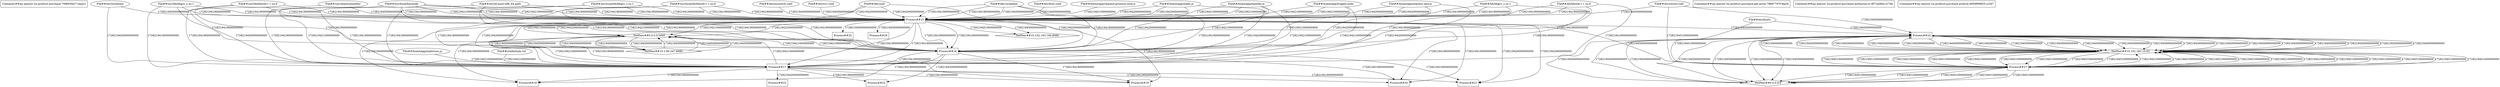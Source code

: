 digraph G {
"Container##zjy-alastor-2n-product-purchase-76f665fdc7-tmps2" [shape="box"];
"File##/dev/null" [shape="ellipse"];
"File##/dev/urandom" [shape="ellipse"];
"File##/etc/host.conf" [shape="ellipse"];
"File##/etc/hosts" [shape="ellipse"];
"File##/etc/ld-musl-x86_64.path" [shape="ellipse"];
"File##/etc/localtime" [shape="ellipse"];
"File##/etc/nsswitch.conf" [shape="ellipse"];
"File##/etc/resolv.conf" [shape="ellipse"];
"File##/etc/svc.conf" [shape="ellipse"];
"File##/home/app/express-new.js" [shape="ellipse"];
"File##/home/app/handler.js" [shape="ellipse"];
"File##/home/app/index.js" [shape="ellipse"];
"File##/home/app/request-promise-uuid.js" [shape="ellipse"];
"File##/home/app/trigger.node" [shape="ellipse"];
"File##/lib/libgcc_s.so.1" [shape="ellipse"];
"File##/lib/libstdc++.so.6" [shape="ellipse"];
"File##/usr/lib/libgcc_s.so.1" [shape="ellipse"];
"File##/usr/lib/libstdc++.so.6" [shape="ellipse"];
"File##/usr/local/bin/node" [shape="ellipse"];
"File##/usr/local/lib/libgcc_s.so.1" [shape="ellipse"];
"File##/usr/local/lib/libstdc++.so.6" [shape="ellipse"];
"File##/usr/share/zoneinfo/" [shape="ellipse"];
"NetPeer##0.0.0.0:0" [shape="diamond"];
"NetPeer##0.0.0.0:3000" [shape="diamond"];
"NetPeer##10.1.80.247:8080" [shape="diamond"];
"NetPeer##10.152.183.10:53" [shape="diamond"];
"NetPeer##10.152.183.194:8080" [shape="diamond"];
"Process##15" [shape="box"];
"Process##16" [shape="box"];
"Process##17" [shape="box"];
"Process##18" [shape="box"];
"Process##19" [shape="box"];
"Process##20" [shape="box"];
"Process##21" [shape="box"];
"Process##24" [shape="box"];
"Process##25" [shape="box"];
"Process##26" [shape="box"];
"Process##27" [shape="box"];
"File##/etc/ld-musl-x86_64.path" -> "Process##15" [label="1728219419000000000"];
"File##/lib/libstdc++.so.6" -> "Process##15" [label="1728219419000000000"];
"File##/usr/local/lib/libstdc++.so.6" -> "Process##15" [label="1728219419000000000"];
"File##/usr/lib/libstdc++.so.6" -> "Process##15" [label="1728219419000000000"];
"File##/lib/libgcc_s.so.1" -> "Process##15" [label="1728219419000000000"];
"File##/usr/local/lib/libgcc_s.so.1" -> "Process##15" [label="1728219419000000000"];
"File##/usr/lib/libgcc_s.so.1" -> "Process##15" [label="1728219419000000000"];
"Process##15" -> "Process##16" [label="1728219419000000000"];
"Process##15" -> "Process##17" [label="1728219419000000000"];
"Process##15" -> "Process##18" [label="1728219419000000000"];
"Process##15" -> "Process##19" [label="1728219419000000000"];
"Process##15" -> "Process##20" [label="1728219419000000000"];
"File##/usr/local/bin/node" -> "Process##15" [label="1728219419000000000"];
"File##/usr/local/bin/node" -> "Process##15" [label="1728219421000000000"];
"File##/dev/urandom" -> "Process##15" [label="1728219419000000000"];
"File##/dev/urandom" -> "Process##15" [label="1728219450000000000"];
"Process##15" -> "Process##21" [label="1728219420000000000"];
"File##/dev/null" -> "Process##15" [label="1728219420000000000"];
"File##/home/app/index.js" -> "Process##15" [label="1728219420000000000"];
"File##/home/app/express-new.js" -> "Process##15" [label="1728219420000000000"];
"File##/home/app/trigger.node" -> "Process##15" [label="1728219421000000000"];
"File##/home/app/handler.js" -> "Process##15" [label="1728219421000000000"];
"File##/home/app/request-promise-uuid.js" -> "Process##15" [label="1728219421000000000"];
"Process##15" -> "NetPeer##0.0.0.0:3000" [label="1728219422000000000"];
"NetPeer##0.0.0.0:3000" -> "Process##15" [label="1728219422000000000"];
"NetPeer##0.0.0.0:3000" -> "NetPeer##10.1.80.247:8080" [label="1728219450000000000"];
"NetPeer##0.0.0.0:3000" -> "NetPeer##10.1.80.247:8080" [label="1728219450000000000"];
"NetPeer##10.1.80.247:8080" -> "NetPeer##0.0.0.0:3000" [label="1728219450000000000"];
"NetPeer##10.1.80.247:8080" -> "NetPeer##0.0.0.0:3000" [label="1728219450000000000"];
"File##/etc/resolv.conf" -> "Process##15" [label="1728219450000000000"];
"File##/etc/nsswitch.conf" -> "Process##15" [label="1728219450000000000"];
"File##/etc/host.conf" -> "Process##15" [label="1728219450000000000"];
"File##/etc/svc.conf" -> "Process##15" [label="1728219450000000000"];
"Process##15" -> "Process##24" [label="1728219450000000000"];
"Process##15" -> "Process##25" [label="1728219450000000000"];
"Process##15" -> "Process##26" [label="1728219450000000000"];
"Process##15" -> "Process##27" [label="1728219450000000000"];
"Process##15" -> "NetPeer##10.152.183.194:8080" [label="1728219450000000000"];
"Process##15" -> "NetPeer##10.152.183.194:8080" [label="1728219451000000000"];
"File##/etc/localtime" -> "Process##15" [label="1728219450000000000"];
"File##/usr/share/zoneinfo/" -> "Process##15" [label="1728219450000000000"];
"File##/etc/hosts" -> "Process##24" [label="1728219450000000000"];
"File##/etc/resolv.conf" -> "Process##24" [label="1728219450000000000"];
"Process##24" -> "NetPeer##0.0.0.0:0" [label="1728219450000000000"];
"Process##24" -> "NetPeer##0.0.0.0:0" [label="1728219450000000000"];
"Process##24" -> "NetPeer##0.0.0.0:0" [label="1728219450000000000"];
"Process##24" -> "NetPeer##0.0.0.0:0" [label="1728219450000000000"];
"Process##24" -> "NetPeer##0.0.0.0:0" [label="1728219450000000000"];
"Process##24" -> "NetPeer##10.152.183.10:53" [label="1728219450000000000"];
"Process##24" -> "NetPeer##10.152.183.10:53" [label="1728219450000000000"];
"Process##24" -> "NetPeer##10.152.183.10:53" [label="1728219450000000000"];
"Process##24" -> "NetPeer##10.152.183.10:53" [label="1728219450000000000"];
"Process##24" -> "NetPeer##10.152.183.10:53" [label="1728219450000000000"];
"Process##24" -> "NetPeer##10.152.183.10:53" [label="1728219450000000000"];
"Process##24" -> "NetPeer##10.152.183.10:53" [label="1728219450000000000"];
"Process##24" -> "NetPeer##10.152.183.10:53" [label="1728219450000000000"];
"Process##24" -> "NetPeer##10.152.183.10:53" [label="1728219450000000000"];
"Process##24" -> "NetPeer##10.152.183.10:53" [label="1728219450000000000"];
"NetPeer##10.152.183.10:53" -> "Process##24" [label="1728219450000000000"];
"NetPeer##10.152.183.10:53" -> "Process##24" [label="1728219450000000000"];
"NetPeer##10.152.183.10:53" -> "Process##24" [label="1728219450000000000"];
"NetPeer##10.152.183.10:53" -> "Process##24" [label="1728219450000000000"];
"NetPeer##10.152.183.10:53" -> "Process##24" [label="1728219450000000000"];
"NetPeer##10.152.183.10:53" -> "Process##24" [label="1728219450000000000"];
"NetPeer##10.152.183.10:53" -> "Process##24" [label="1728219450000000000"];
"NetPeer##10.152.183.10:53" -> "Process##24" [label="1728219450000000000"];
"NetPeer##10.152.183.10:53" -> "Process##24" [label="1728219450000000000"];
"NetPeer##10.152.183.10:53" -> "Process##24" [label="1728219450000000000"];
"NetPeer##0.0.0.0:0" -> "Process##24" [label="1728219450000000000"];
"NetPeer##0.0.0.0:0" -> "Process##24" [label="1728219450000000000"];
"File##/etc/hosts" -> "Process##27" [label="1728219451000000000"];
"File##/etc/resolv.conf" -> "Process##27" [label="1728219451000000000"];
"Process##27" -> "NetPeer##0.0.0.0:0" [label="1728219451000000000"];
"Process##27" -> "NetPeer##0.0.0.0:0" [label="1728219451000000000"];
"Process##27" -> "NetPeer##0.0.0.0:0" [label="1728219451000000000"];
"Process##27" -> "NetPeer##0.0.0.0:0" [label="1728219451000000000"];
"Process##27" -> "NetPeer##0.0.0.0:0" [label="1728219451000000000"];
"Process##27" -> "NetPeer##10.152.183.10:53" [label="1728219451000000000"];
"Process##27" -> "NetPeer##10.152.183.10:53" [label="1728219451000000000"];
"Process##27" -> "NetPeer##10.152.183.10:53" [label="1728219451000000000"];
"Process##27" -> "NetPeer##10.152.183.10:53" [label="1728219451000000000"];
"Process##27" -> "NetPeer##10.152.183.10:53" [label="1728219451000000000"];
"Process##27" -> "NetPeer##10.152.183.10:53" [label="1728219451000000000"];
"Process##27" -> "NetPeer##10.152.183.10:53" [label="1728219451000000000"];
"Process##27" -> "NetPeer##10.152.183.10:53" [label="1728219451000000000"];
"Process##27" -> "NetPeer##10.152.183.10:53" [label="1728219451000000000"];
"Process##27" -> "NetPeer##10.152.183.10:53" [label="1728219451000000000"];
"NetPeer##10.152.183.10:53" -> "Process##27" [label="1728219451000000000"];
"NetPeer##10.152.183.10:53" -> "Process##27" [label="1728219451000000000"];
"NetPeer##10.152.183.10:53" -> "Process##27" [label="1728219451000000000"];
"NetPeer##10.152.183.10:53" -> "Process##27" [label="1728219451000000000"];
"NetPeer##10.152.183.10:53" -> "Process##27" [label="1728219451000000000"];
"NetPeer##10.152.183.10:53" -> "Process##27" [label="1728219451000000000"];
"NetPeer##10.152.183.10:53" -> "Process##27" [label="1728219451000000000"];
"NetPeer##10.152.183.10:53" -> "Process##27" [label="1728219451000000000"];
"NetPeer##10.152.183.10:53" -> "Process##27" [label="1728219451000000000"];
"NetPeer##10.152.183.10:53" -> "Process##27" [label="1728219451000000000"];
"Container##zjy-alastor-2n-product-purchase-get-price-78897797f-9gzlh" [shape="box"];
"File##/dev/null" [shape="ellipse"];
"File##/dev/urandom" [shape="ellipse"];
"File##/etc/ld-musl-x86_64.path" [shape="ellipse"];
"File##/home/app/express-new.js" [shape="ellipse"];
"File##/home/app/handler.js" [shape="ellipse"];
"File##/home/app/index.js" [shape="ellipse"];
"File##/home/app/trigger.node" [shape="ellipse"];
"File##/lib/libgcc_s.so.1" [shape="ellipse"];
"File##/lib/libstdc++.so.6" [shape="ellipse"];
"File##/usr/lib/libgcc_s.so.1" [shape="ellipse"];
"File##/usr/lib/libstdc++.so.6" [shape="ellipse"];
"File##/usr/local/bin/node" [shape="ellipse"];
"File##/usr/local/lib/libgcc_s.so.1" [shape="ellipse"];
"File##/usr/local/lib/libstdc++.so.6" [shape="ellipse"];
"NetPeer##0.0.0.0:3000" [shape="diamond"];
"Process##16" [shape="box"];
"Process##17" [shape="box"];
"Process##18" [shape="box"];
"Process##19" [shape="box"];
"Process##20" [shape="box"];
"Process##21" [shape="box"];
"Process##22" [shape="box"];
"File##/etc/ld-musl-x86_64.path" -> "Process##16" [label="1728219419000000000"];
"File##/lib/libstdc++.so.6" -> "Process##16" [label="1728219419000000000"];
"File##/usr/local/lib/libstdc++.so.6" -> "Process##16" [label="1728219419000000000"];
"File##/usr/lib/libstdc++.so.6" -> "Process##16" [label="1728219419000000000"];
"File##/lib/libgcc_s.so.1" -> "Process##16" [label="1728219419000000000"];
"File##/usr/local/lib/libgcc_s.so.1" -> "Process##16" [label="1728219419000000000"];
"File##/usr/lib/libgcc_s.so.1" -> "Process##16" [label="1728219419000000000"];
"Process##16" -> "Process##17" [label="1728219419000000000"];
"Process##16" -> "Process##18" [label="1728219419000000000"];
"Process##16" -> "Process##19" [label="1728219419000000000"];
"Process##16" -> "Process##20" [label="1728219419000000000"];
"Process##16" -> "Process##21" [label="1728219419000000000"];
"File##/usr/local/bin/node" -> "Process##16" [label="1728219419000000000"];
"File##/usr/local/bin/node" -> "Process##16" [label="1728219421000000000"];
"File##/dev/urandom" -> "Process##16" [label="1728219419000000000"];
"Process##16" -> "Process##22" [label="1728219420000000000"];
"File##/dev/null" -> "Process##16" [label="1728219420000000000"];
"File##/home/app/index.js" -> "Process##16" [label="1728219420000000000"];
"File##/home/app/express-new.js" -> "Process##16" [label="1728219420000000000"];
"File##/home/app/trigger.node" -> "Process##16" [label="1728219421000000000"];
"File##/home/app/handler.js" -> "Process##16" [label="1728219421000000000"];
"Process##16" -> "NetPeer##0.0.0.0:3000" [label="1728219421000000000"];
"NetPeer##0.0.0.0:3000" -> "Process##16" [label="1728219421000000000"];
"Container##zjy-alastor-2n-product-purchase-authorize-cc-8f7c4d84c-lv7db" [shape="box"];
"File##/dev/null" [shape="ellipse"];
"File##/dev/urandom" [shape="ellipse"];
"File##/etc/ld-musl-x86_64.path" [shape="ellipse"];
"File##/etc/localtime" [shape="ellipse"];
"File##/home/app/express-new.js" [shape="ellipse"];
"File##/home/app/handler.js" [shape="ellipse"];
"File##/home/app/index.js" [shape="ellipse"];
"File##/home/app/malicious.js" [shape="ellipse"];
"File##/home/app/trigger.node" [shape="ellipse"];
"File##/lib/libgcc_s.so.1" [shape="ellipse"];
"File##/lib/libstdc++.so.6" [shape="ellipse"];
"File##/usr/lib/libgcc_s.so.1" [shape="ellipse"];
"File##/usr/lib/libstdc++.so.6" [shape="ellipse"];
"File##/usr/local/bin/node" [shape="ellipse"];
"File##/usr/local/lib/libgcc_s.so.1" [shape="ellipse"];
"File##/usr/local/lib/libstdc++.so.6" [shape="ellipse"];
"File##/usr/share/zoneinfo/" [shape="ellipse"];
"File##credentials.txt" [shape="ellipse"];
"NetPeer##0.0.0.0:3000" [shape="diamond"];
"NetPeer##10.1.80.247:8080" [shape="diamond"];
"Process##17" [shape="box"];
"Process##18" [shape="box"];
"Process##19" [shape="box"];
"Process##20" [shape="box"];
"Process##21" [shape="box"];
"Process##22" [shape="box"];
"Process##23" [shape="box"];
"File##/etc/ld-musl-x86_64.path" -> "Process##17" [label="1728219419000000000"];
"File##/lib/libstdc++.so.6" -> "Process##17" [label="1728219419000000000"];
"File##/usr/local/lib/libstdc++.so.6" -> "Process##17" [label="1728219419000000000"];
"File##/usr/lib/libstdc++.so.6" -> "Process##17" [label="1728219419000000000"];
"File##/lib/libgcc_s.so.1" -> "Process##17" [label="1728219419000000000"];
"File##/usr/local/lib/libgcc_s.so.1" -> "Process##17" [label="1728219419000000000"];
"File##/usr/lib/libgcc_s.so.1" -> "Process##17" [label="1728219419000000000"];
"Process##17" -> "Process##18" [label="1728219419000000000"];
"Process##17" -> "Process##19" [label="1728219419000000000"];
"Process##17" -> "Process##20" [label="1728219419000000000"];
"Process##17" -> "Process##21" [label="1728219419000000000"];
"Process##17" -> "Process##22" [label="1728219419000000000"];
"File##/usr/local/bin/node" -> "Process##17" [label="1728219419000000000"];
"File##/usr/local/bin/node" -> "Process##17" [label="1728219421000000000"];
"File##/dev/urandom" -> "Process##17" [label="1728219419000000000"];
"Process##17" -> "Process##23" [label="1728219420000000000"];
"File##/dev/null" -> "Process##17" [label="1728219420000000000"];
"File##/home/app/index.js" -> "Process##17" [label="1728219420000000000"];
"File##/home/app/express-new.js" -> "Process##17" [label="1728219420000000000"];
"File##/home/app/trigger.node" -> "Process##17" [label="1728219421000000000"];
"File##/home/app/handler.js" -> "Process##17" [label="1728219421000000000"];
"File##/home/app/malicious.js" -> "Process##17" [label="1728219421000000000"];
"Process##17" -> "NetPeer##0.0.0.0:3000" [label="1728219421000000000"];
"NetPeer##0.0.0.0:3000" -> "Process##17" [label="1728219421000000000"];
"NetPeer##0.0.0.0:3000" -> "NetPeer##10.1.80.247:8080" [label="1728219450000000000"];
"NetPeer##0.0.0.0:3000" -> "NetPeer##10.1.80.247:8080" [label="1728219450000000000"];
"NetPeer##10.1.80.247:8080" -> "NetPeer##0.0.0.0:3000" [label="1728219450000000000"];
"NetPeer##10.1.80.247:8080" -> "NetPeer##0.0.0.0:3000" [label="1728219450000000000"];
"File##/etc/localtime" -> "Process##17" [label="1728219450000000000"];
"File##/usr/share/zoneinfo/" -> "Process##17" [label="1728219450000000000"];
"File##credentials.txt" -> "Process##17" [label="1728219451000000000"];
"Container##zjy-alastor-2n-product-purchase-publish-6859f98855-cr267" [shape="box"];
"File##/dev/null" [shape="ellipse"];
"File##/dev/urandom" [shape="ellipse"];
"File##/etc/ld-musl-x86_64.path" [shape="ellipse"];
"File##/home/app/express-new.js" [shape="ellipse"];
"File##/home/app/handler.js" [shape="ellipse"];
"File##/home/app/index.js" [shape="ellipse"];
"File##/home/app/trigger.node" [shape="ellipse"];
"File##/lib/libgcc_s.so.1" [shape="ellipse"];
"File##/lib/libstdc++.so.6" [shape="ellipse"];
"File##/usr/lib/libgcc_s.so.1" [shape="ellipse"];
"File##/usr/lib/libstdc++.so.6" [shape="ellipse"];
"File##/usr/local/bin/node" [shape="ellipse"];
"File##/usr/local/lib/libgcc_s.so.1" [shape="ellipse"];
"File##/usr/local/lib/libstdc++.so.6" [shape="ellipse"];
"NetPeer##0.0.0.0:3000" [shape="diamond"];
"Process##15" [shape="box"];
"Process##16" [shape="box"];
"Process##17" [shape="box"];
"Process##18" [shape="box"];
"Process##19" [shape="box"];
"Process##20" [shape="box"];
"Process##21" [shape="box"];
"File##/etc/ld-musl-x86_64.path" -> "Process##15" [label="1728219419000000000"];
"File##/lib/libstdc++.so.6" -> "Process##15" [label="1728219419000000000"];
"File##/usr/local/lib/libstdc++.so.6" -> "Process##15" [label="1728219419000000000"];
"File##/usr/lib/libstdc++.so.6" -> "Process##15" [label="1728219419000000000"];
"File##/lib/libgcc_s.so.1" -> "Process##15" [label="1728219419000000000"];
"File##/usr/local/lib/libgcc_s.so.1" -> "Process##15" [label="1728219419000000000"];
"File##/usr/lib/libgcc_s.so.1" -> "Process##15" [label="1728219419000000000"];
"Process##15" -> "Process##16" [label="1728219419000000000"];
"Process##15" -> "Process##17" [label="1728219419000000000"];
"Process##15" -> "Process##18" [label="1728219419000000000"];
"Process##15" -> "Process##19" [label="1728219419000000000"];
"Process##15" -> "Process##20" [label="1728219419000000000"];
"File##/usr/local/bin/node" -> "Process##15" [label="1728219419000000000"];
"File##/usr/local/bin/node" -> "Process##15" [label="1728219421000000000"];
"File##/dev/urandom" -> "Process##15" [label="1728219419000000000"];
"Process##15" -> "Process##21" [label="1728219420000000000"];
"File##/dev/null" -> "Process##15" [label="1728219420000000000"];
"File##/home/app/index.js" -> "Process##15" [label="1728219420000000000"];
"File##/home/app/express-new.js" -> "Process##15" [label="1728219420000000000"];
"File##/home/app/trigger.node" -> "Process##15" [label="1728219421000000000"];
"File##/home/app/handler.js" -> "Process##15" [label="1728219421000000000"];
"Process##15" -> "NetPeer##0.0.0.0:3000" [label="1728219421000000000"];
"NetPeer##0.0.0.0:3000" -> "Process##15" [label="1728219421000000000"];
}
